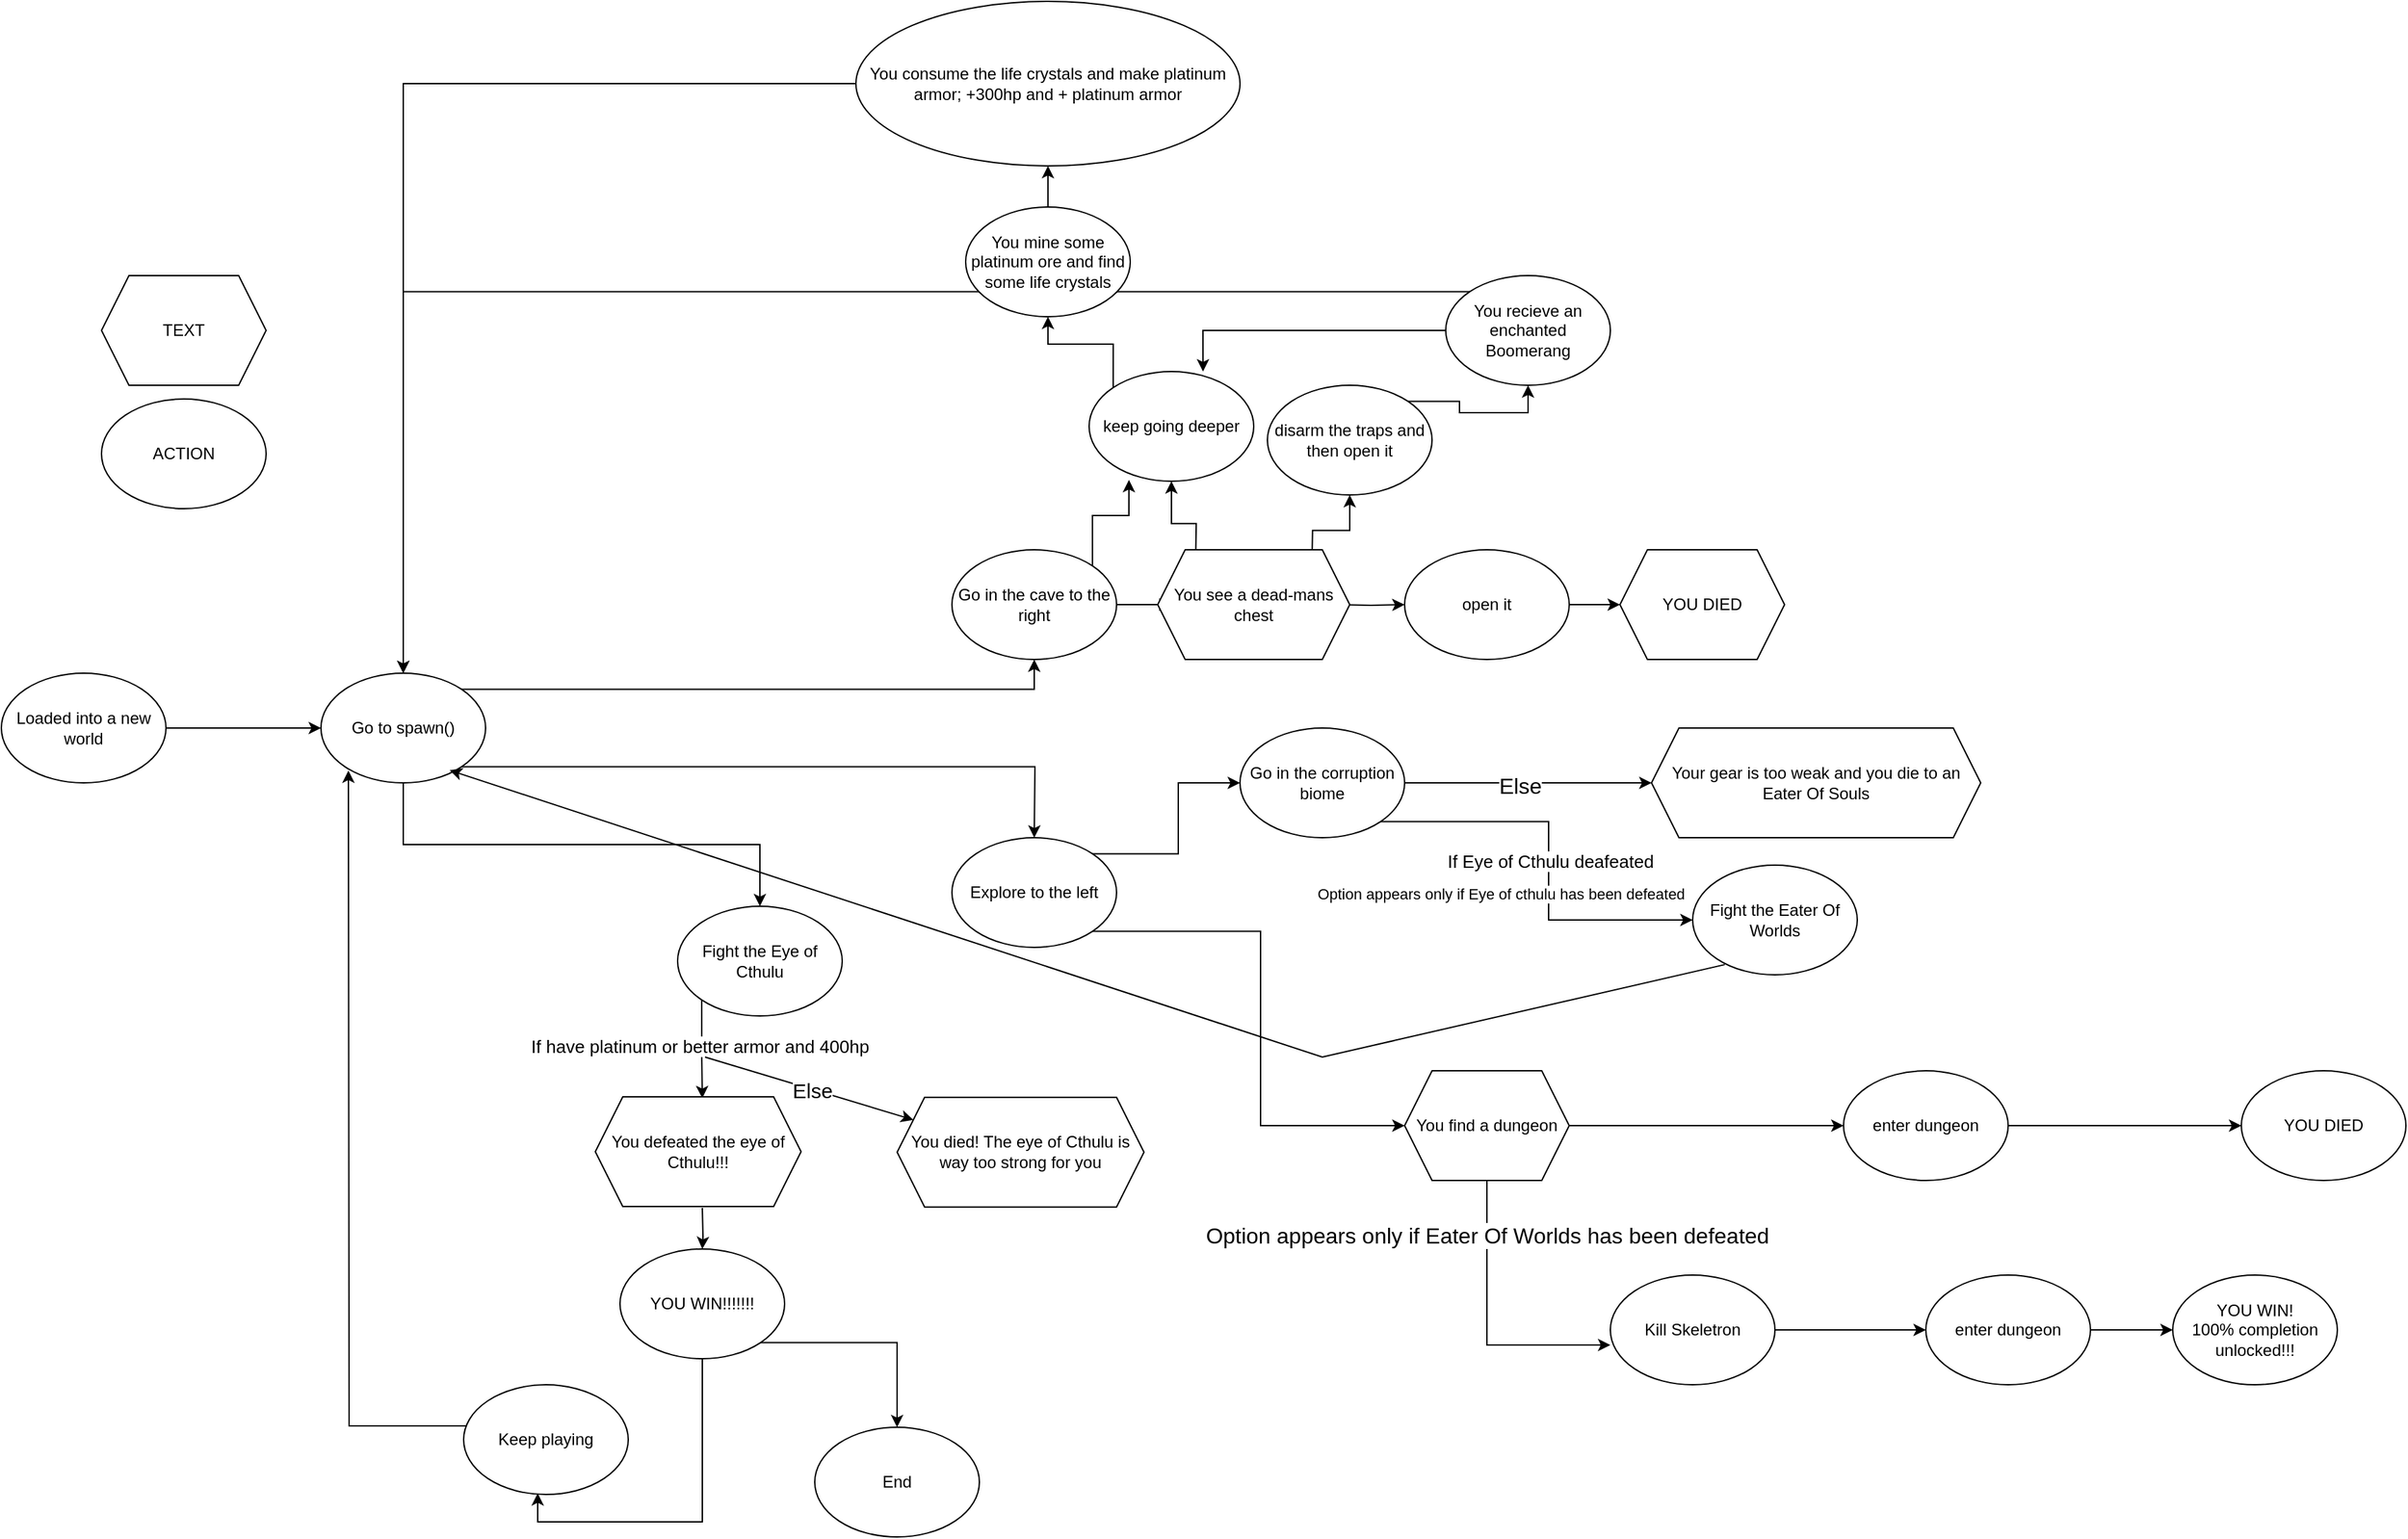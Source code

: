 <mxfile version="24.8.6">
  <diagram name="Lapa-1" id="ODxWLyL7xiED9TAJw6he">
    <mxGraphModel dx="3434" dy="2587" grid="1" gridSize="10" guides="1" tooltips="1" connect="1" arrows="1" fold="1" page="1" pageScale="1" pageWidth="827" pageHeight="1169" math="0" shadow="0">
      <root>
        <mxCell id="0" />
        <mxCell id="1" parent="0" />
        <mxCell id="qAF3_04ZeRXYkpaXE9Lb-2" style="edgeStyle=orthogonalEdgeStyle;rounded=0;orthogonalLoop=1;jettySize=auto;html=1;exitX=1;exitY=0;exitDx=0;exitDy=0;" edge="1" parent="1" source="qAF3_04ZeRXYkpaXE9Lb-1" target="qAF3_04ZeRXYkpaXE9Lb-4">
          <mxGeometry relative="1" as="geometry">
            <mxPoint x="280" y="100" as="targetPoint" />
          </mxGeometry>
        </mxCell>
        <mxCell id="qAF3_04ZeRXYkpaXE9Lb-5" style="edgeStyle=orthogonalEdgeStyle;rounded=0;orthogonalLoop=1;jettySize=auto;html=1;exitX=1;exitY=1;exitDx=0;exitDy=0;" edge="1" parent="1" source="qAF3_04ZeRXYkpaXE9Lb-1">
          <mxGeometry relative="1" as="geometry">
            <mxPoint x="280" y="270" as="targetPoint" />
          </mxGeometry>
        </mxCell>
        <mxCell id="qAF3_04ZeRXYkpaXE9Lb-39" style="edgeStyle=orthogonalEdgeStyle;rounded=0;orthogonalLoop=1;jettySize=auto;html=1;exitX=0.5;exitY=1;exitDx=0;exitDy=0;" edge="1" parent="1" source="qAF3_04ZeRXYkpaXE9Lb-1" target="qAF3_04ZeRXYkpaXE9Lb-40">
          <mxGeometry relative="1" as="geometry">
            <mxPoint x="80" y="360" as="targetPoint" />
          </mxGeometry>
        </mxCell>
        <mxCell id="qAF3_04ZeRXYkpaXE9Lb-1" value="Go to spawn()" style="ellipse;whiteSpace=wrap;html=1;" vertex="1" parent="1">
          <mxGeometry x="-240" y="150" width="120" height="80" as="geometry" />
        </mxCell>
        <mxCell id="qAF3_04ZeRXYkpaXE9Lb-16" style="edgeStyle=orthogonalEdgeStyle;rounded=0;orthogonalLoop=1;jettySize=auto;html=1;exitX=1;exitY=0.5;exitDx=0;exitDy=0;" edge="1" parent="1" source="qAF3_04ZeRXYkpaXE9Lb-4">
          <mxGeometry relative="1" as="geometry">
            <mxPoint x="380" y="100" as="targetPoint" />
          </mxGeometry>
        </mxCell>
        <mxCell id="qAF3_04ZeRXYkpaXE9Lb-4" value="Go in the cave to the right" style="ellipse;whiteSpace=wrap;html=1;" vertex="1" parent="1">
          <mxGeometry x="220" y="60" width="120" height="80" as="geometry" />
        </mxCell>
        <mxCell id="qAF3_04ZeRXYkpaXE9Lb-9" style="edgeStyle=orthogonalEdgeStyle;rounded=0;orthogonalLoop=1;jettySize=auto;html=1;exitX=1;exitY=0;exitDx=0;exitDy=0;" edge="1" parent="1" source="qAF3_04ZeRXYkpaXE9Lb-7" target="qAF3_04ZeRXYkpaXE9Lb-10">
          <mxGeometry relative="1" as="geometry">
            <mxPoint x="440" y="230" as="targetPoint" />
          </mxGeometry>
        </mxCell>
        <mxCell id="qAF3_04ZeRXYkpaXE9Lb-13" style="edgeStyle=orthogonalEdgeStyle;rounded=0;orthogonalLoop=1;jettySize=auto;html=1;exitX=1;exitY=1;exitDx=0;exitDy=0;entryX=0;entryY=0.5;entryDx=0;entryDy=0;" edge="1" parent="1" source="qAF3_04ZeRXYkpaXE9Lb-7" target="qAF3_04ZeRXYkpaXE9Lb-81">
          <mxGeometry relative="1" as="geometry">
            <mxPoint x="430" y="380" as="targetPoint" />
          </mxGeometry>
        </mxCell>
        <mxCell id="qAF3_04ZeRXYkpaXE9Lb-7" value="Explore to the left" style="ellipse;whiteSpace=wrap;html=1;" vertex="1" parent="1">
          <mxGeometry x="220" y="270" width="120" height="80" as="geometry" />
        </mxCell>
        <mxCell id="qAF3_04ZeRXYkpaXE9Lb-11" style="edgeStyle=orthogonalEdgeStyle;rounded=0;orthogonalLoop=1;jettySize=auto;html=1;exitX=1;exitY=0.5;exitDx=0;exitDy=0;" edge="1" parent="1" source="qAF3_04ZeRXYkpaXE9Lb-10">
          <mxGeometry relative="1" as="geometry">
            <mxPoint x="730" y="230" as="targetPoint" />
          </mxGeometry>
        </mxCell>
        <mxCell id="qAF3_04ZeRXYkpaXE9Lb-56" value="&lt;font style=&quot;font-size: 16px;&quot;&gt;Else&lt;/font&gt;" style="edgeLabel;html=1;align=center;verticalAlign=middle;resizable=0;points=[];" vertex="1" connectable="0" parent="qAF3_04ZeRXYkpaXE9Lb-11">
          <mxGeometry x="-0.067" y="-2" relative="1" as="geometry">
            <mxPoint as="offset" />
          </mxGeometry>
        </mxCell>
        <mxCell id="qAF3_04ZeRXYkpaXE9Lb-54" style="edgeStyle=orthogonalEdgeStyle;rounded=0;orthogonalLoop=1;jettySize=auto;html=1;exitX=1;exitY=1;exitDx=0;exitDy=0;entryX=0;entryY=0.5;entryDx=0;entryDy=0;" edge="1" parent="1" source="qAF3_04ZeRXYkpaXE9Lb-10" target="qAF3_04ZeRXYkpaXE9Lb-53">
          <mxGeometry relative="1" as="geometry" />
        </mxCell>
        <mxCell id="qAF3_04ZeRXYkpaXE9Lb-55" value="&lt;span style=&quot;font-size: 13px;&quot;&gt;If Eye of Cthulu deafeated&lt;/span&gt;" style="edgeLabel;html=1;align=center;verticalAlign=middle;resizable=0;points=[];" vertex="1" connectable="0" parent="qAF3_04ZeRXYkpaXE9Lb-54">
          <mxGeometry x="0.011" y="1" relative="1" as="geometry">
            <mxPoint as="offset" />
          </mxGeometry>
        </mxCell>
        <mxCell id="qAF3_04ZeRXYkpaXE9Lb-77" value="&lt;div style=&quot;&quot;&gt;Option appears only if Eye of cthulu has been defeated&lt;/div&gt;" style="edgeLabel;html=1;align=center;verticalAlign=middle;resizable=0;points=[];" vertex="1" connectable="0" parent="qAF3_04ZeRXYkpaXE9Lb-54">
          <mxGeometry x="-0.549" relative="1" as="geometry">
            <mxPoint x="20" y="52" as="offset" />
          </mxGeometry>
        </mxCell>
        <mxCell id="qAF3_04ZeRXYkpaXE9Lb-10" value="Go in the corruption biome" style="ellipse;whiteSpace=wrap;html=1;" vertex="1" parent="1">
          <mxGeometry x="430" y="190" width="120" height="80" as="geometry" />
        </mxCell>
        <mxCell id="qAF3_04ZeRXYkpaXE9Lb-18" style="edgeStyle=orthogonalEdgeStyle;rounded=0;orthogonalLoop=1;jettySize=auto;html=1;exitX=1;exitY=0.5;exitDx=0;exitDy=0;" edge="1" parent="1" target="qAF3_04ZeRXYkpaXE9Lb-19">
          <mxGeometry relative="1" as="geometry">
            <mxPoint x="570" y="100" as="targetPoint" />
            <mxPoint x="500" y="100" as="sourcePoint" />
          </mxGeometry>
        </mxCell>
        <mxCell id="qAF3_04ZeRXYkpaXE9Lb-20" style="edgeStyle=orthogonalEdgeStyle;rounded=0;orthogonalLoop=1;jettySize=auto;html=1;exitX=1;exitY=0;exitDx=0;exitDy=0;" edge="1" parent="1" target="qAF3_04ZeRXYkpaXE9Lb-21">
          <mxGeometry relative="1" as="geometry">
            <mxPoint x="520" y="30" as="targetPoint" />
            <mxPoint x="482.426" y="71.716" as="sourcePoint" />
          </mxGeometry>
        </mxCell>
        <mxCell id="qAF3_04ZeRXYkpaXE9Lb-25" style="edgeStyle=orthogonalEdgeStyle;rounded=0;orthogonalLoop=1;jettySize=auto;html=1;exitX=0;exitY=0;exitDx=0;exitDy=0;" edge="1" parent="1" target="qAF3_04ZeRXYkpaXE9Lb-26">
          <mxGeometry relative="1" as="geometry">
            <mxPoint x="380" y="-30" as="targetPoint" />
            <mxPoint x="397.574" y="71.716" as="sourcePoint" />
          </mxGeometry>
        </mxCell>
        <mxCell id="qAF3_04ZeRXYkpaXE9Lb-23" style="edgeStyle=orthogonalEdgeStyle;rounded=0;orthogonalLoop=1;jettySize=auto;html=1;exitX=1;exitY=0.5;exitDx=0;exitDy=0;" edge="1" parent="1" source="qAF3_04ZeRXYkpaXE9Lb-19">
          <mxGeometry relative="1" as="geometry">
            <mxPoint x="640" y="100.0" as="targetPoint" />
          </mxGeometry>
        </mxCell>
        <mxCell id="qAF3_04ZeRXYkpaXE9Lb-71" style="edgeStyle=orthogonalEdgeStyle;rounded=0;orthogonalLoop=1;jettySize=auto;html=1;entryX=0;entryY=0.5;entryDx=0;entryDy=0;" edge="1" parent="1" source="qAF3_04ZeRXYkpaXE9Lb-19" target="qAF3_04ZeRXYkpaXE9Lb-69">
          <mxGeometry relative="1" as="geometry" />
        </mxCell>
        <mxCell id="qAF3_04ZeRXYkpaXE9Lb-19" value="open it" style="ellipse;whiteSpace=wrap;html=1;" vertex="1" parent="1">
          <mxGeometry x="550" y="60" width="120" height="80" as="geometry" />
        </mxCell>
        <mxCell id="qAF3_04ZeRXYkpaXE9Lb-28" style="edgeStyle=orthogonalEdgeStyle;rounded=0;orthogonalLoop=1;jettySize=auto;html=1;exitX=1;exitY=0;exitDx=0;exitDy=0;entryX=0.5;entryY=1;entryDx=0;entryDy=0;" edge="1" parent="1" source="qAF3_04ZeRXYkpaXE9Lb-21" target="qAF3_04ZeRXYkpaXE9Lb-27">
          <mxGeometry relative="1" as="geometry" />
        </mxCell>
        <mxCell id="qAF3_04ZeRXYkpaXE9Lb-21" value="disarm the traps and then open it" style="ellipse;whiteSpace=wrap;html=1;" vertex="1" parent="1">
          <mxGeometry x="450" y="-60" width="120" height="80" as="geometry" />
        </mxCell>
        <mxCell id="qAF3_04ZeRXYkpaXE9Lb-30" style="edgeStyle=orthogonalEdgeStyle;rounded=0;orthogonalLoop=1;jettySize=auto;html=1;exitX=0;exitY=0;exitDx=0;exitDy=0;entryX=0.5;entryY=1;entryDx=0;entryDy=0;" edge="1" parent="1" source="qAF3_04ZeRXYkpaXE9Lb-26" target="qAF3_04ZeRXYkpaXE9Lb-29">
          <mxGeometry relative="1" as="geometry" />
        </mxCell>
        <mxCell id="qAF3_04ZeRXYkpaXE9Lb-26" value="keep going deeper" style="ellipse;whiteSpace=wrap;html=1;" vertex="1" parent="1">
          <mxGeometry x="320" y="-70" width="120" height="80" as="geometry" />
        </mxCell>
        <mxCell id="qAF3_04ZeRXYkpaXE9Lb-51" style="edgeStyle=orthogonalEdgeStyle;rounded=0;orthogonalLoop=1;jettySize=auto;html=1;exitX=0;exitY=0;exitDx=0;exitDy=0;entryX=0.5;entryY=0;entryDx=0;entryDy=0;" edge="1" parent="1" source="qAF3_04ZeRXYkpaXE9Lb-27" target="qAF3_04ZeRXYkpaXE9Lb-1">
          <mxGeometry relative="1" as="geometry" />
        </mxCell>
        <mxCell id="qAF3_04ZeRXYkpaXE9Lb-27" value="You recieve an enchanted Boomerang" style="ellipse;whiteSpace=wrap;html=1;" vertex="1" parent="1">
          <mxGeometry x="580" y="-140" width="120" height="80" as="geometry" />
        </mxCell>
        <mxCell id="qAF3_04ZeRXYkpaXE9Lb-31" style="edgeStyle=orthogonalEdgeStyle;rounded=0;orthogonalLoop=1;jettySize=auto;html=1;exitX=0.5;exitY=0;exitDx=0;exitDy=0;" edge="1" parent="1" source="qAF3_04ZeRXYkpaXE9Lb-29">
          <mxGeometry relative="1" as="geometry">
            <mxPoint x="290" y="-220" as="targetPoint" />
          </mxGeometry>
        </mxCell>
        <mxCell id="qAF3_04ZeRXYkpaXE9Lb-29" value="You mine some platinum ore and find some life crystals" style="ellipse;whiteSpace=wrap;html=1;" vertex="1" parent="1">
          <mxGeometry x="230" y="-190" width="120" height="80" as="geometry" />
        </mxCell>
        <mxCell id="qAF3_04ZeRXYkpaXE9Lb-36" style="edgeStyle=orthogonalEdgeStyle;rounded=0;orthogonalLoop=1;jettySize=auto;html=1;exitX=0;exitY=0.5;exitDx=0;exitDy=0;" edge="1" parent="1" source="qAF3_04ZeRXYkpaXE9Lb-33" target="qAF3_04ZeRXYkpaXE9Lb-1">
          <mxGeometry relative="1" as="geometry" />
        </mxCell>
        <mxCell id="qAF3_04ZeRXYkpaXE9Lb-33" value="You consume the life crystals and make platinum armor; +300hp and + platinum armor" style="ellipse;whiteSpace=wrap;html=1;" vertex="1" parent="1">
          <mxGeometry x="150" y="-340" width="280" height="120" as="geometry" />
        </mxCell>
        <mxCell id="qAF3_04ZeRXYkpaXE9Lb-34" style="edgeStyle=orthogonalEdgeStyle;rounded=0;orthogonalLoop=1;jettySize=auto;html=1;exitX=1;exitY=0;exitDx=0;exitDy=0;entryX=0.242;entryY=0.988;entryDx=0;entryDy=0;entryPerimeter=0;" edge="1" parent="1" source="qAF3_04ZeRXYkpaXE9Lb-4" target="qAF3_04ZeRXYkpaXE9Lb-26">
          <mxGeometry relative="1" as="geometry" />
        </mxCell>
        <mxCell id="qAF3_04ZeRXYkpaXE9Lb-38" value="" style="edgeStyle=orthogonalEdgeStyle;rounded=0;orthogonalLoop=1;jettySize=auto;html=1;" edge="1" parent="1" source="qAF3_04ZeRXYkpaXE9Lb-37" target="qAF3_04ZeRXYkpaXE9Lb-1">
          <mxGeometry relative="1" as="geometry" />
        </mxCell>
        <mxCell id="qAF3_04ZeRXYkpaXE9Lb-37" value="Loaded into a new world" style="ellipse;whiteSpace=wrap;html=1;" vertex="1" parent="1">
          <mxGeometry x="-473" y="150" width="120" height="80" as="geometry" />
        </mxCell>
        <mxCell id="qAF3_04ZeRXYkpaXE9Lb-41" style="edgeStyle=orthogonalEdgeStyle;rounded=0;orthogonalLoop=1;jettySize=auto;html=1;exitX=0;exitY=1;exitDx=0;exitDy=0;" edge="1" parent="1" source="qAF3_04ZeRXYkpaXE9Lb-40">
          <mxGeometry relative="1" as="geometry">
            <mxPoint x="38.0" y="460" as="targetPoint" />
          </mxGeometry>
        </mxCell>
        <mxCell id="qAF3_04ZeRXYkpaXE9Lb-42" value="&lt;font style=&quot;font-size: 13px;&quot;&gt;If have platinum or better armor and 400hp&lt;/font&gt;" style="edgeLabel;html=1;align=center;verticalAlign=middle;resizable=0;points=[];" vertex="1" connectable="0" parent="qAF3_04ZeRXYkpaXE9Lb-41">
          <mxGeometry x="-0.082" y="-2" relative="1" as="geometry">
            <mxPoint as="offset" />
          </mxGeometry>
        </mxCell>
        <mxCell id="qAF3_04ZeRXYkpaXE9Lb-40" value="Fight the Eye of Cthulu" style="ellipse;whiteSpace=wrap;html=1;" vertex="1" parent="1">
          <mxGeometry x="20" y="320" width="120" height="80" as="geometry" />
        </mxCell>
        <mxCell id="qAF3_04ZeRXYkpaXE9Lb-59" style="edgeStyle=orthogonalEdgeStyle;rounded=0;orthogonalLoop=1;jettySize=auto;html=1;exitX=0.5;exitY=1;exitDx=0;exitDy=0;" edge="1" parent="1" target="qAF3_04ZeRXYkpaXE9Lb-60">
          <mxGeometry relative="1" as="geometry">
            <mxPoint x="38" y="610" as="targetPoint" />
            <mxPoint x="38" y="540" as="sourcePoint" />
          </mxGeometry>
        </mxCell>
        <mxCell id="qAF3_04ZeRXYkpaXE9Lb-46" value="" style="endArrow=classic;html=1;rounded=0;" edge="1" parent="1" target="qAF3_04ZeRXYkpaXE9Lb-74">
          <mxGeometry width="50" height="50" relative="1" as="geometry">
            <mxPoint x="40" y="430" as="sourcePoint" />
            <mxPoint x="240.051" y="499.349" as="targetPoint" />
          </mxGeometry>
        </mxCell>
        <mxCell id="qAF3_04ZeRXYkpaXE9Lb-48" value="&lt;font style=&quot;font-size: 15px;&quot;&gt;Else&lt;/font&gt;" style="edgeLabel;html=1;align=center;verticalAlign=middle;resizable=0;points=[];" vertex="1" connectable="0" parent="qAF3_04ZeRXYkpaXE9Lb-46">
          <mxGeometry x="0.023" relative="1" as="geometry">
            <mxPoint as="offset" />
          </mxGeometry>
        </mxCell>
        <mxCell id="qAF3_04ZeRXYkpaXE9Lb-50" style="edgeStyle=orthogonalEdgeStyle;rounded=0;orthogonalLoop=1;jettySize=auto;html=1;exitX=0;exitY=0.5;exitDx=0;exitDy=0;entryX=0.692;entryY=0;entryDx=0;entryDy=0;entryPerimeter=0;" edge="1" parent="1" source="qAF3_04ZeRXYkpaXE9Lb-27" target="qAF3_04ZeRXYkpaXE9Lb-26">
          <mxGeometry relative="1" as="geometry" />
        </mxCell>
        <mxCell id="qAF3_04ZeRXYkpaXE9Lb-53" value="Fight the Eater Of Worlds" style="ellipse;whiteSpace=wrap;html=1;" vertex="1" parent="1">
          <mxGeometry x="760" y="290" width="120" height="80" as="geometry" />
        </mxCell>
        <mxCell id="qAF3_04ZeRXYkpaXE9Lb-66" style="edgeStyle=orthogonalEdgeStyle;rounded=0;orthogonalLoop=1;jettySize=auto;html=1;exitX=1;exitY=1;exitDx=0;exitDy=0;" edge="1" parent="1" source="qAF3_04ZeRXYkpaXE9Lb-60" target="qAF3_04ZeRXYkpaXE9Lb-65">
          <mxGeometry relative="1" as="geometry" />
        </mxCell>
        <mxCell id="qAF3_04ZeRXYkpaXE9Lb-60" value="YOU WIN!!!!!!!" style="ellipse;whiteSpace=wrap;html=1;" vertex="1" parent="1">
          <mxGeometry x="-22" y="570" width="120" height="80" as="geometry" />
        </mxCell>
        <mxCell id="qAF3_04ZeRXYkpaXE9Lb-62" value="" style="edgeStyle=orthogonalEdgeStyle;rounded=0;orthogonalLoop=1;jettySize=auto;html=1;exitX=0.5;exitY=1;exitDx=0;exitDy=0;entryX=0.45;entryY=0.988;entryDx=0;entryDy=0;entryPerimeter=0;" edge="1" parent="1" source="qAF3_04ZeRXYkpaXE9Lb-60" target="qAF3_04ZeRXYkpaXE9Lb-64">
          <mxGeometry relative="1" as="geometry">
            <mxPoint x="-76" y="709.04" as="targetPoint" />
            <mxPoint x="38" y="650" as="sourcePoint" />
          </mxGeometry>
        </mxCell>
        <mxCell id="qAF3_04ZeRXYkpaXE9Lb-67" style="edgeStyle=orthogonalEdgeStyle;rounded=0;orthogonalLoop=1;jettySize=auto;html=1;entryX=0.5;entryY=1;entryDx=0;entryDy=0;exitX=0.042;exitY=0.375;exitDx=0;exitDy=0;exitPerimeter=0;" edge="1" parent="1" source="qAF3_04ZeRXYkpaXE9Lb-64">
          <mxGeometry relative="1" as="geometry">
            <mxPoint x="-140" y="701" as="sourcePoint" />
            <mxPoint x="-220" y="220.96" as="targetPoint" />
          </mxGeometry>
        </mxCell>
        <mxCell id="qAF3_04ZeRXYkpaXE9Lb-64" value="Keep playing" style="ellipse;whiteSpace=wrap;html=1;" vertex="1" parent="1">
          <mxGeometry x="-136" y="669.04" width="120" height="80" as="geometry" />
        </mxCell>
        <mxCell id="qAF3_04ZeRXYkpaXE9Lb-65" value="End" style="ellipse;whiteSpace=wrap;html=1;" vertex="1" parent="1">
          <mxGeometry x="120" y="700" width="120" height="80" as="geometry" />
        </mxCell>
        <mxCell id="qAF3_04ZeRXYkpaXE9Lb-69" value="YOU DIED" style="shape=hexagon;perimeter=hexagonPerimeter2;whiteSpace=wrap;html=1;fixedSize=1;" vertex="1" parent="1">
          <mxGeometry x="707" y="60" width="120" height="80" as="geometry" />
        </mxCell>
        <mxCell id="qAF3_04ZeRXYkpaXE9Lb-70" value="You see a dead-mans chest" style="shape=hexagon;perimeter=hexagonPerimeter2;whiteSpace=wrap;html=1;fixedSize=1;" vertex="1" parent="1">
          <mxGeometry x="370" y="60" width="140" height="80" as="geometry" />
        </mxCell>
        <mxCell id="qAF3_04ZeRXYkpaXE9Lb-72" value="TEXT" style="shape=hexagon;perimeter=hexagonPerimeter2;whiteSpace=wrap;html=1;fixedSize=1;" vertex="1" parent="1">
          <mxGeometry x="-400" y="-140" width="120" height="80" as="geometry" />
        </mxCell>
        <mxCell id="qAF3_04ZeRXYkpaXE9Lb-73" value="ACTION" style="ellipse;whiteSpace=wrap;html=1;" vertex="1" parent="1">
          <mxGeometry x="-400" y="-50" width="120" height="80" as="geometry" />
        </mxCell>
        <mxCell id="qAF3_04ZeRXYkpaXE9Lb-74" value="You died! The eye of Cthulu is way too strong for you" style="shape=hexagon;perimeter=hexagonPerimeter2;whiteSpace=wrap;html=1;fixedSize=1;" vertex="1" parent="1">
          <mxGeometry x="180.05" y="459.35" width="179.95" height="80" as="geometry" />
        </mxCell>
        <mxCell id="qAF3_04ZeRXYkpaXE9Lb-75" value="You defeated the eye of Cthulu!!!" style="shape=hexagon;perimeter=hexagonPerimeter2;whiteSpace=wrap;html=1;fixedSize=1;" vertex="1" parent="1">
          <mxGeometry x="-40" y="459" width="150" height="80" as="geometry" />
        </mxCell>
        <mxCell id="qAF3_04ZeRXYkpaXE9Lb-76" value="Your gear is too weak and you die to an Eater Of Souls" style="shape=hexagon;perimeter=hexagonPerimeter2;whiteSpace=wrap;html=1;fixedSize=1;" vertex="1" parent="1">
          <mxGeometry x="730" y="190" width="240" height="80" as="geometry" />
        </mxCell>
        <mxCell id="qAF3_04ZeRXYkpaXE9Lb-82" style="edgeStyle=orthogonalEdgeStyle;rounded=0;orthogonalLoop=1;jettySize=auto;html=1;exitX=1;exitY=0.5;exitDx=0;exitDy=0;" edge="1" parent="1" source="qAF3_04ZeRXYkpaXE9Lb-81" target="qAF3_04ZeRXYkpaXE9Lb-83">
          <mxGeometry relative="1" as="geometry">
            <mxPoint x="720" y="479.667" as="targetPoint" />
          </mxGeometry>
        </mxCell>
        <mxCell id="qAF3_04ZeRXYkpaXE9Lb-81" value="You find a dungeon" style="shape=hexagon;perimeter=hexagonPerimeter2;whiteSpace=wrap;html=1;fixedSize=1;" vertex="1" parent="1">
          <mxGeometry x="550" y="440" width="120" height="80" as="geometry" />
        </mxCell>
        <mxCell id="qAF3_04ZeRXYkpaXE9Lb-87" style="edgeStyle=orthogonalEdgeStyle;rounded=0;orthogonalLoop=1;jettySize=auto;html=1;" edge="1" parent="1" source="qAF3_04ZeRXYkpaXE9Lb-83" target="qAF3_04ZeRXYkpaXE9Lb-86">
          <mxGeometry relative="1" as="geometry" />
        </mxCell>
        <mxCell id="qAF3_04ZeRXYkpaXE9Lb-83" value="enter dungeon" style="ellipse;whiteSpace=wrap;html=1;" vertex="1" parent="1">
          <mxGeometry x="870" y="440" width="120" height="80" as="geometry" />
        </mxCell>
        <mxCell id="qAF3_04ZeRXYkpaXE9Lb-85" value="" style="endArrow=classic;html=1;rounded=0;exitX=0.195;exitY=0.907;exitDx=0;exitDy=0;exitPerimeter=0;entryX=0.782;entryY=0.885;entryDx=0;entryDy=0;entryPerimeter=0;" edge="1" parent="1" source="qAF3_04ZeRXYkpaXE9Lb-53" target="qAF3_04ZeRXYkpaXE9Lb-1">
          <mxGeometry width="50" height="50" relative="1" as="geometry">
            <mxPoint x="680" y="400" as="sourcePoint" />
            <mxPoint x="190" y="370" as="targetPoint" />
            <Array as="points">
              <mxPoint x="490" y="430" />
            </Array>
          </mxGeometry>
        </mxCell>
        <mxCell id="qAF3_04ZeRXYkpaXE9Lb-86" value="YOU DIED" style="ellipse;whiteSpace=wrap;html=1;" vertex="1" parent="1">
          <mxGeometry x="1160" y="440" width="120" height="80" as="geometry" />
        </mxCell>
        <mxCell id="qAF3_04ZeRXYkpaXE9Lb-92" style="edgeStyle=orthogonalEdgeStyle;rounded=0;orthogonalLoop=1;jettySize=auto;html=1;exitX=1;exitY=0.5;exitDx=0;exitDy=0;" edge="1" parent="1" source="qAF3_04ZeRXYkpaXE9Lb-88" target="qAF3_04ZeRXYkpaXE9Lb-91">
          <mxGeometry relative="1" as="geometry" />
        </mxCell>
        <mxCell id="qAF3_04ZeRXYkpaXE9Lb-88" value="Kill Skeletron" style="ellipse;whiteSpace=wrap;html=1;" vertex="1" parent="1">
          <mxGeometry x="700" y="589" width="120" height="80" as="geometry" />
        </mxCell>
        <mxCell id="qAF3_04ZeRXYkpaXE9Lb-89" style="edgeStyle=orthogonalEdgeStyle;rounded=0;orthogonalLoop=1;jettySize=auto;html=1;exitX=0.5;exitY=1;exitDx=0;exitDy=0;entryX=0;entryY=0.638;entryDx=0;entryDy=0;entryPerimeter=0;" edge="1" parent="1" source="qAF3_04ZeRXYkpaXE9Lb-81" target="qAF3_04ZeRXYkpaXE9Lb-88">
          <mxGeometry relative="1" as="geometry" />
        </mxCell>
        <mxCell id="qAF3_04ZeRXYkpaXE9Lb-90" value="&lt;font style=&quot;font-size: 16px;&quot;&gt;Option appears only if Eater Of Worlds has been defeated&lt;/font&gt;" style="edgeLabel;html=1;align=center;verticalAlign=middle;resizable=0;points=[];" vertex="1" connectable="0" parent="qAF3_04ZeRXYkpaXE9Lb-89">
          <mxGeometry x="-0.504" relative="1" as="geometry">
            <mxPoint y="-12" as="offset" />
          </mxGeometry>
        </mxCell>
        <mxCell id="qAF3_04ZeRXYkpaXE9Lb-93" style="edgeStyle=orthogonalEdgeStyle;rounded=0;orthogonalLoop=1;jettySize=auto;html=1;exitX=1;exitY=0.5;exitDx=0;exitDy=0;" edge="1" parent="1" source="qAF3_04ZeRXYkpaXE9Lb-91" target="qAF3_04ZeRXYkpaXE9Lb-95">
          <mxGeometry relative="1" as="geometry">
            <mxPoint x="1130" y="629.296" as="targetPoint" />
          </mxGeometry>
        </mxCell>
        <mxCell id="qAF3_04ZeRXYkpaXE9Lb-91" value="enter dungeon" style="ellipse;whiteSpace=wrap;html=1;" vertex="1" parent="1">
          <mxGeometry x="930" y="589" width="120" height="80" as="geometry" />
        </mxCell>
        <mxCell id="qAF3_04ZeRXYkpaXE9Lb-95" value="YOU WIN!&lt;div&gt;100% completion unlocked!!!&lt;/div&gt;" style="ellipse;whiteSpace=wrap;html=1;" vertex="1" parent="1">
          <mxGeometry x="1110" y="589.036" width="120" height="80" as="geometry" />
        </mxCell>
      </root>
    </mxGraphModel>
  </diagram>
</mxfile>
